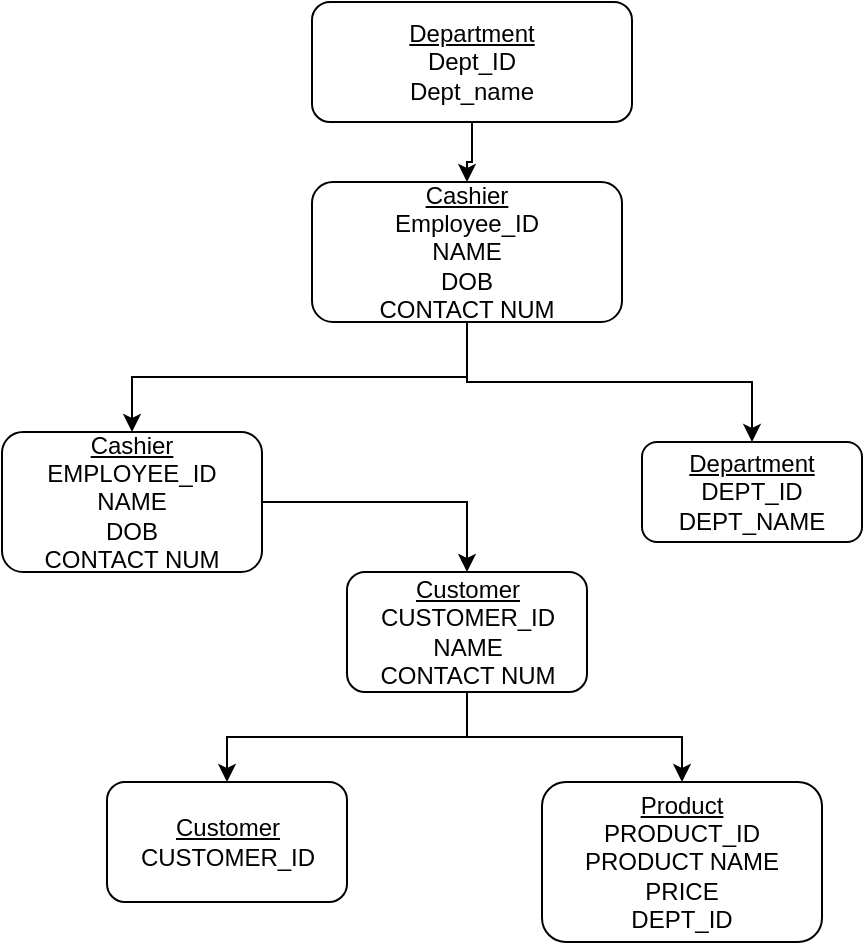 <mxfile version="21.5.0" type="github">
  <diagram name="Page-1" id="RjzLOPQCLCAfUkV_m-S9">
    <mxGraphModel dx="880" dy="498" grid="1" gridSize="10" guides="1" tooltips="1" connect="1" arrows="1" fold="1" page="1" pageScale="1" pageWidth="850" pageHeight="1100" math="0" shadow="0">
      <root>
        <mxCell id="0" />
        <mxCell id="1" parent="0" />
        <mxCell id="xGoBkqW4J8sPyxs3cgzQ-20" style="edgeStyle=orthogonalEdgeStyle;rounded=0;orthogonalLoop=1;jettySize=auto;html=1;entryX=0.5;entryY=0;entryDx=0;entryDy=0;" edge="1" parent="1" source="xGoBkqW4J8sPyxs3cgzQ-3" target="xGoBkqW4J8sPyxs3cgzQ-4">
          <mxGeometry relative="1" as="geometry" />
        </mxCell>
        <mxCell id="xGoBkqW4J8sPyxs3cgzQ-3" value="&lt;u&gt;Department&lt;/u&gt;&lt;br&gt;Dept_ID&lt;br&gt;Dept_name" style="rounded=1;whiteSpace=wrap;html=1;" vertex="1" parent="1">
          <mxGeometry x="345" y="10" width="160" height="60" as="geometry" />
        </mxCell>
        <mxCell id="xGoBkqW4J8sPyxs3cgzQ-21" style="edgeStyle=orthogonalEdgeStyle;rounded=0;orthogonalLoop=1;jettySize=auto;html=1;entryX=0.5;entryY=0;entryDx=0;entryDy=0;exitX=0.5;exitY=1;exitDx=0;exitDy=0;" edge="1" parent="1" source="xGoBkqW4J8sPyxs3cgzQ-4" target="xGoBkqW4J8sPyxs3cgzQ-5">
          <mxGeometry relative="1" as="geometry" />
        </mxCell>
        <mxCell id="xGoBkqW4J8sPyxs3cgzQ-22" style="edgeStyle=orthogonalEdgeStyle;rounded=0;orthogonalLoop=1;jettySize=auto;html=1;entryX=0.5;entryY=0;entryDx=0;entryDy=0;exitX=0.5;exitY=1;exitDx=0;exitDy=0;" edge="1" parent="1" source="xGoBkqW4J8sPyxs3cgzQ-4" target="xGoBkqW4J8sPyxs3cgzQ-6">
          <mxGeometry relative="1" as="geometry">
            <Array as="points">
              <mxPoint x="423" y="200" />
              <mxPoint x="565" y="200" />
            </Array>
          </mxGeometry>
        </mxCell>
        <mxCell id="xGoBkqW4J8sPyxs3cgzQ-4" value="&lt;u&gt;Cashier&lt;/u&gt;&lt;br&gt;Employee_ID&lt;br&gt;NAME&lt;br&gt;DOB&lt;br&gt;CONTACT NUM" style="rounded=1;whiteSpace=wrap;html=1;" vertex="1" parent="1">
          <mxGeometry x="345" y="100" width="155" height="70" as="geometry" />
        </mxCell>
        <mxCell id="xGoBkqW4J8sPyxs3cgzQ-23" style="edgeStyle=orthogonalEdgeStyle;rounded=0;orthogonalLoop=1;jettySize=auto;html=1;entryX=0.5;entryY=0;entryDx=0;entryDy=0;" edge="1" parent="1" source="xGoBkqW4J8sPyxs3cgzQ-5" target="xGoBkqW4J8sPyxs3cgzQ-12">
          <mxGeometry relative="1" as="geometry" />
        </mxCell>
        <mxCell id="xGoBkqW4J8sPyxs3cgzQ-5" value="&lt;u&gt;Cashier&lt;/u&gt;&lt;br&gt;EMPLOYEE_ID&lt;br&gt;NAME&lt;br&gt;DOB&lt;br&gt;CONTACT NUM" style="rounded=1;whiteSpace=wrap;html=1;" vertex="1" parent="1">
          <mxGeometry x="190" y="225" width="130" height="70" as="geometry" />
        </mxCell>
        <mxCell id="xGoBkqW4J8sPyxs3cgzQ-6" value="&lt;u&gt;Department&lt;br&gt;&lt;/u&gt;DEPT_ID&lt;br&gt;DEPT_NAME" style="rounded=1;whiteSpace=wrap;html=1;" vertex="1" parent="1">
          <mxGeometry x="510" y="230" width="110" height="50" as="geometry" />
        </mxCell>
        <mxCell id="xGoBkqW4J8sPyxs3cgzQ-18" style="edgeStyle=orthogonalEdgeStyle;rounded=0;orthogonalLoop=1;jettySize=auto;html=1;entryX=0.5;entryY=0;entryDx=0;entryDy=0;" edge="1" parent="1" source="xGoBkqW4J8sPyxs3cgzQ-12" target="xGoBkqW4J8sPyxs3cgzQ-15">
          <mxGeometry relative="1" as="geometry" />
        </mxCell>
        <mxCell id="xGoBkqW4J8sPyxs3cgzQ-19" style="edgeStyle=orthogonalEdgeStyle;rounded=0;orthogonalLoop=1;jettySize=auto;html=1;entryX=0.5;entryY=0;entryDx=0;entryDy=0;" edge="1" parent="1" source="xGoBkqW4J8sPyxs3cgzQ-12" target="xGoBkqW4J8sPyxs3cgzQ-16">
          <mxGeometry relative="1" as="geometry" />
        </mxCell>
        <mxCell id="xGoBkqW4J8sPyxs3cgzQ-12" value="&lt;u&gt;Customer&lt;br&gt;&lt;/u&gt;CUSTOMER_ID&lt;br&gt;NAME&lt;br&gt;CONTACT NUM" style="rounded=1;whiteSpace=wrap;html=1;" vertex="1" parent="1">
          <mxGeometry x="362.5" y="295" width="120" height="60" as="geometry" />
        </mxCell>
        <mxCell id="xGoBkqW4J8sPyxs3cgzQ-15" value="&lt;u&gt;Customer&lt;/u&gt;&lt;br&gt;CUSTOMER_ID" style="rounded=1;whiteSpace=wrap;html=1;" vertex="1" parent="1">
          <mxGeometry x="242.5" y="400" width="120" height="60" as="geometry" />
        </mxCell>
        <mxCell id="xGoBkqW4J8sPyxs3cgzQ-16" value="&lt;u&gt;Product&lt;/u&gt;&lt;br&gt;PRODUCT_ID&lt;br&gt;PRODUCT NAME&lt;br&gt;PRICE&lt;br&gt;DEPT_ID" style="rounded=1;whiteSpace=wrap;html=1;" vertex="1" parent="1">
          <mxGeometry x="460" y="400" width="140" height="80" as="geometry" />
        </mxCell>
      </root>
    </mxGraphModel>
  </diagram>
</mxfile>
